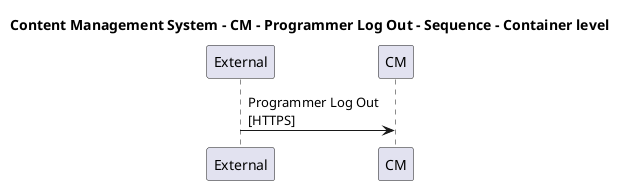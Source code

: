 @startuml

title Content Management System - CM - Programmer Log Out - Sequence - Container level

participant "External" as C4InterFlow.SoftwareSystems.ExternalSystem
participant "CM" as ContentManagementSystem.SoftwareSystems.CM

C4InterFlow.SoftwareSystems.ExternalSystem -> ContentManagementSystem.SoftwareSystems.CM : Programmer Log Out\n[HTTPS]


@enduml
